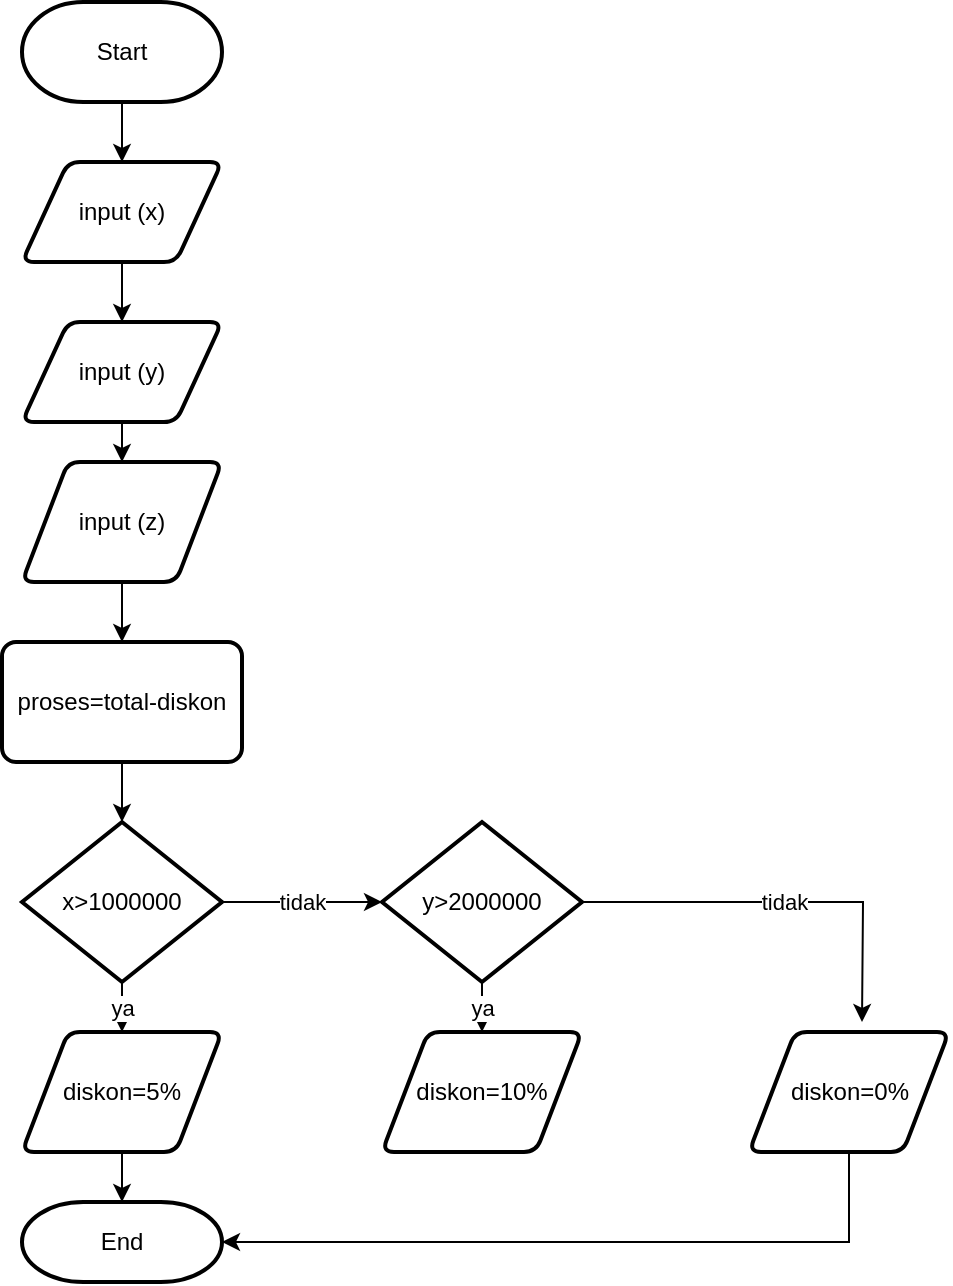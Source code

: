 <mxfile version="14.4.2" type="device"><diagram id="xpcmll-0z9F3R8fkUMA5" name="Page-1"><mxGraphModel dx="569" dy="465" grid="1" gridSize="10" guides="1" tooltips="1" connect="1" arrows="1" fold="1" page="1" pageScale="1" pageWidth="827" pageHeight="1169" math="0" shadow="0"><root><mxCell id="0"/><mxCell id="1" parent="0"/><mxCell id="XGigO3L4K-y9gRGf9Z3m-12" style="edgeStyle=orthogonalEdgeStyle;rounded=0;orthogonalLoop=1;jettySize=auto;html=1;exitX=0.5;exitY=1;exitDx=0;exitDy=0;exitPerimeter=0;entryX=0.5;entryY=0;entryDx=0;entryDy=0;" edge="1" parent="1" source="XGigO3L4K-y9gRGf9Z3m-1" target="XGigO3L4K-y9gRGf9Z3m-2"><mxGeometry relative="1" as="geometry"/></mxCell><mxCell id="XGigO3L4K-y9gRGf9Z3m-1" value="Start" style="strokeWidth=2;html=1;shape=mxgraph.flowchart.terminator;whiteSpace=wrap;" vertex="1" parent="1"><mxGeometry x="50" y="10" width="100" height="50" as="geometry"/></mxCell><mxCell id="XGigO3L4K-y9gRGf9Z3m-13" style="edgeStyle=orthogonalEdgeStyle;rounded=0;orthogonalLoop=1;jettySize=auto;html=1;exitX=0.5;exitY=1;exitDx=0;exitDy=0;entryX=0.5;entryY=0;entryDx=0;entryDy=0;" edge="1" parent="1" source="XGigO3L4K-y9gRGf9Z3m-2" target="XGigO3L4K-y9gRGf9Z3m-3"><mxGeometry relative="1" as="geometry"/></mxCell><mxCell id="XGigO3L4K-y9gRGf9Z3m-2" value="input (x)" style="shape=parallelogram;html=1;strokeWidth=2;perimeter=parallelogramPerimeter;whiteSpace=wrap;rounded=1;arcSize=12;size=0.23;" vertex="1" parent="1"><mxGeometry x="50" y="90" width="100" height="50" as="geometry"/></mxCell><mxCell id="XGigO3L4K-y9gRGf9Z3m-14" style="edgeStyle=orthogonalEdgeStyle;rounded=0;orthogonalLoop=1;jettySize=auto;html=1;exitX=0.5;exitY=1;exitDx=0;exitDy=0;entryX=0.5;entryY=0;entryDx=0;entryDy=0;" edge="1" parent="1" source="XGigO3L4K-y9gRGf9Z3m-3" target="XGigO3L4K-y9gRGf9Z3m-4"><mxGeometry relative="1" as="geometry"/></mxCell><mxCell id="XGigO3L4K-y9gRGf9Z3m-3" value="input (y)" style="shape=parallelogram;html=1;strokeWidth=2;perimeter=parallelogramPerimeter;whiteSpace=wrap;rounded=1;arcSize=12;size=0.23;" vertex="1" parent="1"><mxGeometry x="50" y="170" width="100" height="50" as="geometry"/></mxCell><mxCell id="XGigO3L4K-y9gRGf9Z3m-15" style="edgeStyle=orthogonalEdgeStyle;rounded=0;orthogonalLoop=1;jettySize=auto;html=1;exitX=0.5;exitY=1;exitDx=0;exitDy=0;entryX=0.5;entryY=0;entryDx=0;entryDy=0;" edge="1" parent="1" source="XGigO3L4K-y9gRGf9Z3m-4" target="XGigO3L4K-y9gRGf9Z3m-5"><mxGeometry relative="1" as="geometry"/></mxCell><mxCell id="XGigO3L4K-y9gRGf9Z3m-4" value="input (z)" style="shape=parallelogram;html=1;strokeWidth=2;perimeter=parallelogramPerimeter;whiteSpace=wrap;rounded=1;arcSize=12;size=0.23;" vertex="1" parent="1"><mxGeometry x="50" y="240" width="100" height="60" as="geometry"/></mxCell><mxCell id="XGigO3L4K-y9gRGf9Z3m-16" style="edgeStyle=orthogonalEdgeStyle;rounded=0;orthogonalLoop=1;jettySize=auto;html=1;exitX=0.5;exitY=1;exitDx=0;exitDy=0;entryX=0.5;entryY=0;entryDx=0;entryDy=0;entryPerimeter=0;" edge="1" parent="1" source="XGigO3L4K-y9gRGf9Z3m-5" target="XGigO3L4K-y9gRGf9Z3m-6"><mxGeometry relative="1" as="geometry"/></mxCell><mxCell id="XGigO3L4K-y9gRGf9Z3m-5" value="proses=total-diskon" style="rounded=1;whiteSpace=wrap;html=1;absoluteArcSize=1;arcSize=14;strokeWidth=2;" vertex="1" parent="1"><mxGeometry x="40" y="330" width="120" height="60" as="geometry"/></mxCell><mxCell id="XGigO3L4K-y9gRGf9Z3m-6" value="x&amp;gt;1000000" style="strokeWidth=2;html=1;shape=mxgraph.flowchart.decision;whiteSpace=wrap;" vertex="1" parent="1"><mxGeometry x="50" y="420" width="100" height="80" as="geometry"/></mxCell><mxCell id="XGigO3L4K-y9gRGf9Z3m-7" value="y&amp;gt;2000000" style="strokeWidth=2;html=1;shape=mxgraph.flowchart.decision;whiteSpace=wrap;" vertex="1" parent="1"><mxGeometry x="230" y="420" width="100" height="80" as="geometry"/></mxCell><mxCell id="XGigO3L4K-y9gRGf9Z3m-22" style="edgeStyle=orthogonalEdgeStyle;rounded=0;orthogonalLoop=1;jettySize=auto;html=1;exitX=0.5;exitY=1;exitDx=0;exitDy=0;entryX=0.5;entryY=0;entryDx=0;entryDy=0;entryPerimeter=0;" edge="1" parent="1" source="XGigO3L4K-y9gRGf9Z3m-8" target="XGigO3L4K-y9gRGf9Z3m-11"><mxGeometry relative="1" as="geometry"/></mxCell><mxCell id="XGigO3L4K-y9gRGf9Z3m-8" value="diskon=5%" style="shape=parallelogram;html=1;strokeWidth=2;perimeter=parallelogramPerimeter;whiteSpace=wrap;rounded=1;arcSize=12;size=0.23;" vertex="1" parent="1"><mxGeometry x="50" y="525" width="100" height="60" as="geometry"/></mxCell><mxCell id="XGigO3L4K-y9gRGf9Z3m-9" value="diskon=10%" style="shape=parallelogram;html=1;strokeWidth=2;perimeter=parallelogramPerimeter;whiteSpace=wrap;rounded=1;arcSize=12;size=0.23;" vertex="1" parent="1"><mxGeometry x="230" y="525" width="100" height="60" as="geometry"/></mxCell><mxCell id="XGigO3L4K-y9gRGf9Z3m-23" style="edgeStyle=orthogonalEdgeStyle;rounded=0;orthogonalLoop=1;jettySize=auto;html=1;exitX=0.5;exitY=1;exitDx=0;exitDy=0;entryX=1;entryY=0.5;entryDx=0;entryDy=0;entryPerimeter=0;" edge="1" parent="1" source="XGigO3L4K-y9gRGf9Z3m-10" target="XGigO3L4K-y9gRGf9Z3m-11"><mxGeometry relative="1" as="geometry"/></mxCell><mxCell id="XGigO3L4K-y9gRGf9Z3m-10" value="diskon=0%" style="shape=parallelogram;html=1;strokeWidth=2;perimeter=parallelogramPerimeter;whiteSpace=wrap;rounded=1;arcSize=12;size=0.23;" vertex="1" parent="1"><mxGeometry x="413.5" y="525" width="100" height="60" as="geometry"/></mxCell><mxCell id="XGigO3L4K-y9gRGf9Z3m-11" value="End" style="strokeWidth=2;html=1;shape=mxgraph.flowchart.terminator;whiteSpace=wrap;" vertex="1" parent="1"><mxGeometry x="50" y="610" width="100" height="40" as="geometry"/></mxCell><mxCell id="XGigO3L4K-y9gRGf9Z3m-21" value="ya" style="edgeStyle=orthogonalEdgeStyle;rounded=0;orthogonalLoop=1;jettySize=auto;html=1;exitX=0.5;exitY=1;exitDx=0;exitDy=0;exitPerimeter=0;entryX=0.5;entryY=0;entryDx=0;entryDy=0;" edge="1" parent="1" source="XGigO3L4K-y9gRGf9Z3m-6" target="XGigO3L4K-y9gRGf9Z3m-8"><mxGeometry relative="1" as="geometry"/></mxCell><mxCell id="XGigO3L4K-y9gRGf9Z3m-17" value="tidak" style="edgeStyle=orthogonalEdgeStyle;rounded=0;orthogonalLoop=1;jettySize=auto;html=1;exitX=1;exitY=0.5;exitDx=0;exitDy=0;exitPerimeter=0;entryX=0;entryY=0.5;entryDx=0;entryDy=0;entryPerimeter=0;" edge="1" parent="1" source="XGigO3L4K-y9gRGf9Z3m-6" target="XGigO3L4K-y9gRGf9Z3m-7"><mxGeometry relative="1" as="geometry"><Array as="points"><mxPoint x="190" y="460"/><mxPoint x="190" y="460"/></Array></mxGeometry></mxCell><mxCell id="XGigO3L4K-y9gRGf9Z3m-18" value="tidak" style="edgeStyle=orthogonalEdgeStyle;rounded=0;orthogonalLoop=1;jettySize=auto;html=1;exitX=1;exitY=0.5;exitDx=0;exitDy=0;exitPerimeter=0;" edge="1" parent="1" source="XGigO3L4K-y9gRGf9Z3m-7"><mxGeometry relative="1" as="geometry"><mxPoint x="470" y="520" as="targetPoint"/></mxGeometry></mxCell><mxCell id="XGigO3L4K-y9gRGf9Z3m-20" value="ya" style="edgeStyle=orthogonalEdgeStyle;rounded=0;orthogonalLoop=1;jettySize=auto;html=1;exitX=0.5;exitY=1;exitDx=0;exitDy=0;exitPerimeter=0;entryX=0.5;entryY=0;entryDx=0;entryDy=0;" edge="1" parent="1" source="XGigO3L4K-y9gRGf9Z3m-7" target="XGigO3L4K-y9gRGf9Z3m-9"><mxGeometry relative="1" as="geometry"/></mxCell></root></mxGraphModel></diagram></mxfile>